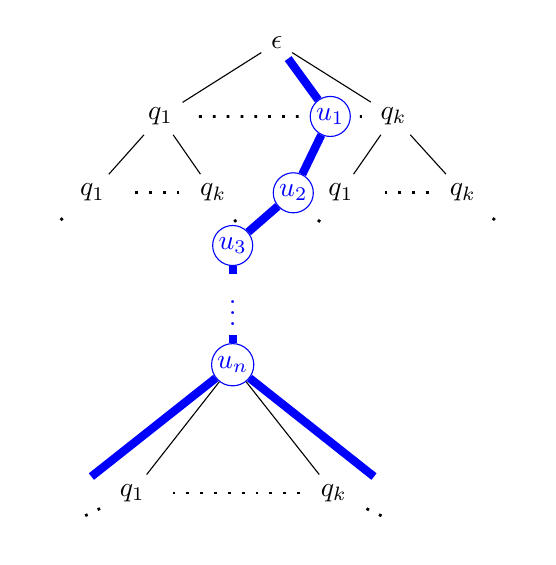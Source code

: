 \begin{tikzpicture}
  [
    pathnode/.style = {
      circle, 
      draw, 
      inner sep = 1pt,
      blue
    },
    pathedge/.style = {
      line width = 3pt,
      draw,
      blue
    },
    ellipsisline/.style = {
      loosely dotted,
      shorten <= 4pt,
      shorten >= 4pt,
      line width = 1pt
    }
  ]
  \node  (root) {$\epsilon$};

  \node [below right=0.5 and 1 of root] (t) {$q_{k}$};
  \node [below left=0.5 and 1 of root] (b) {$q_{1}$};

  \node [below right=0.5 and 0.3 of t] (tt) {$q_{k}$};
  \node [below left=0.5 and 0.1 of t] (tb) {$q_{1}$};
  \node [below right=0.25 and 0.3 of tt] (ttd) {};
  \node [below left=0.3 and 0.1 of tb] (tbd) {};

  \node [below right=0.5 and 0.1 of b] (bt) {$q_{k}$};
  \node [below left=0.5 and 0.3 of b] (bb) {$q_{1}$};
  \node [below right=0.3 and 0.1 of bt] (btd) {};
  \node [below left=0.25 and 0.3 of bb] (bbd) {};

  \node [below right=0.55 and 0.3 of root, pathnode] (u1) {$u_{1}$};
  \node [below left=0.6 and 0.1 of u1,   pathnode] (u2) {$u_{2}$};
  \node [below left=0.3 and 0.4 of u2,   pathnode] (u3) {$u_{3}$};
  \node [below=0.1 of u3] (u4) {\textcolor{blue}{$\vdots$}};
  \node [below=0.1 of u4, pathnode] (u5) {$u_{n}$};

  \node [below right=1.2 and 1.6 of u5] (u5t) {};
  \node [below right=1.2 and 0.8 of u5] (u5qt) {$q_{k}$};

  \node [below left=1.2 and 0.8 of u5] (u5qb) {$q_{1}$};
  \node [below left=1.2 and 1.6 of u5] (u5b) {};

  \node [below right=0.08 and 0.5 of u5qt] (u5td) {};
  \node [below left=0.08 and 0.5 of u5qb] (u5bd) {};

  \draw (root) to (t);
  \draw (root) to (b);

  \draw (t) to (tt);
  \draw (t) to (tb);

  \draw (b) to (bt);
  \draw (b) to (bb);

  \draw (u5) to (u5qt);
  \draw (u5) to (u5qb);

  \draw[pathedge] (root) to (u1);
  \draw[pathedge] (u1) to (u2);
  \draw[pathedge] (u2) to (u3);
  \draw[pathedge] (u3) to (u4);
  \draw[pathedge] (u4) to (u5);

  \draw[pathedge] (u5) to (u5t);
  \draw[pathedge] (u5) to (u5b);


  \begin{scope}[on background layer]
    \draw [ellipsisline] (u5qt) to (u5td);
    \draw [ellipsisline] (u5qb) to (u5bd);

    \draw [ellipsisline] (t) to (u1);
    \draw [ellipsisline] (u1) to (b);

    \draw [ellipsisline] (u5qt) to (u5qb);

    \draw [ellipsisline] (tt) to (tb);

    \draw [ellipsisline] (bt) to (bb);

    \draw [ellipsisline] (tt) to (ttd);
    \draw [ellipsisline] (tb) to (tbd);

    \draw [ellipsisline] (bt) to (btd);
    \draw [ellipsisline] (bb) to (bbd);
  \end{scope}
\end{tikzpicture}
